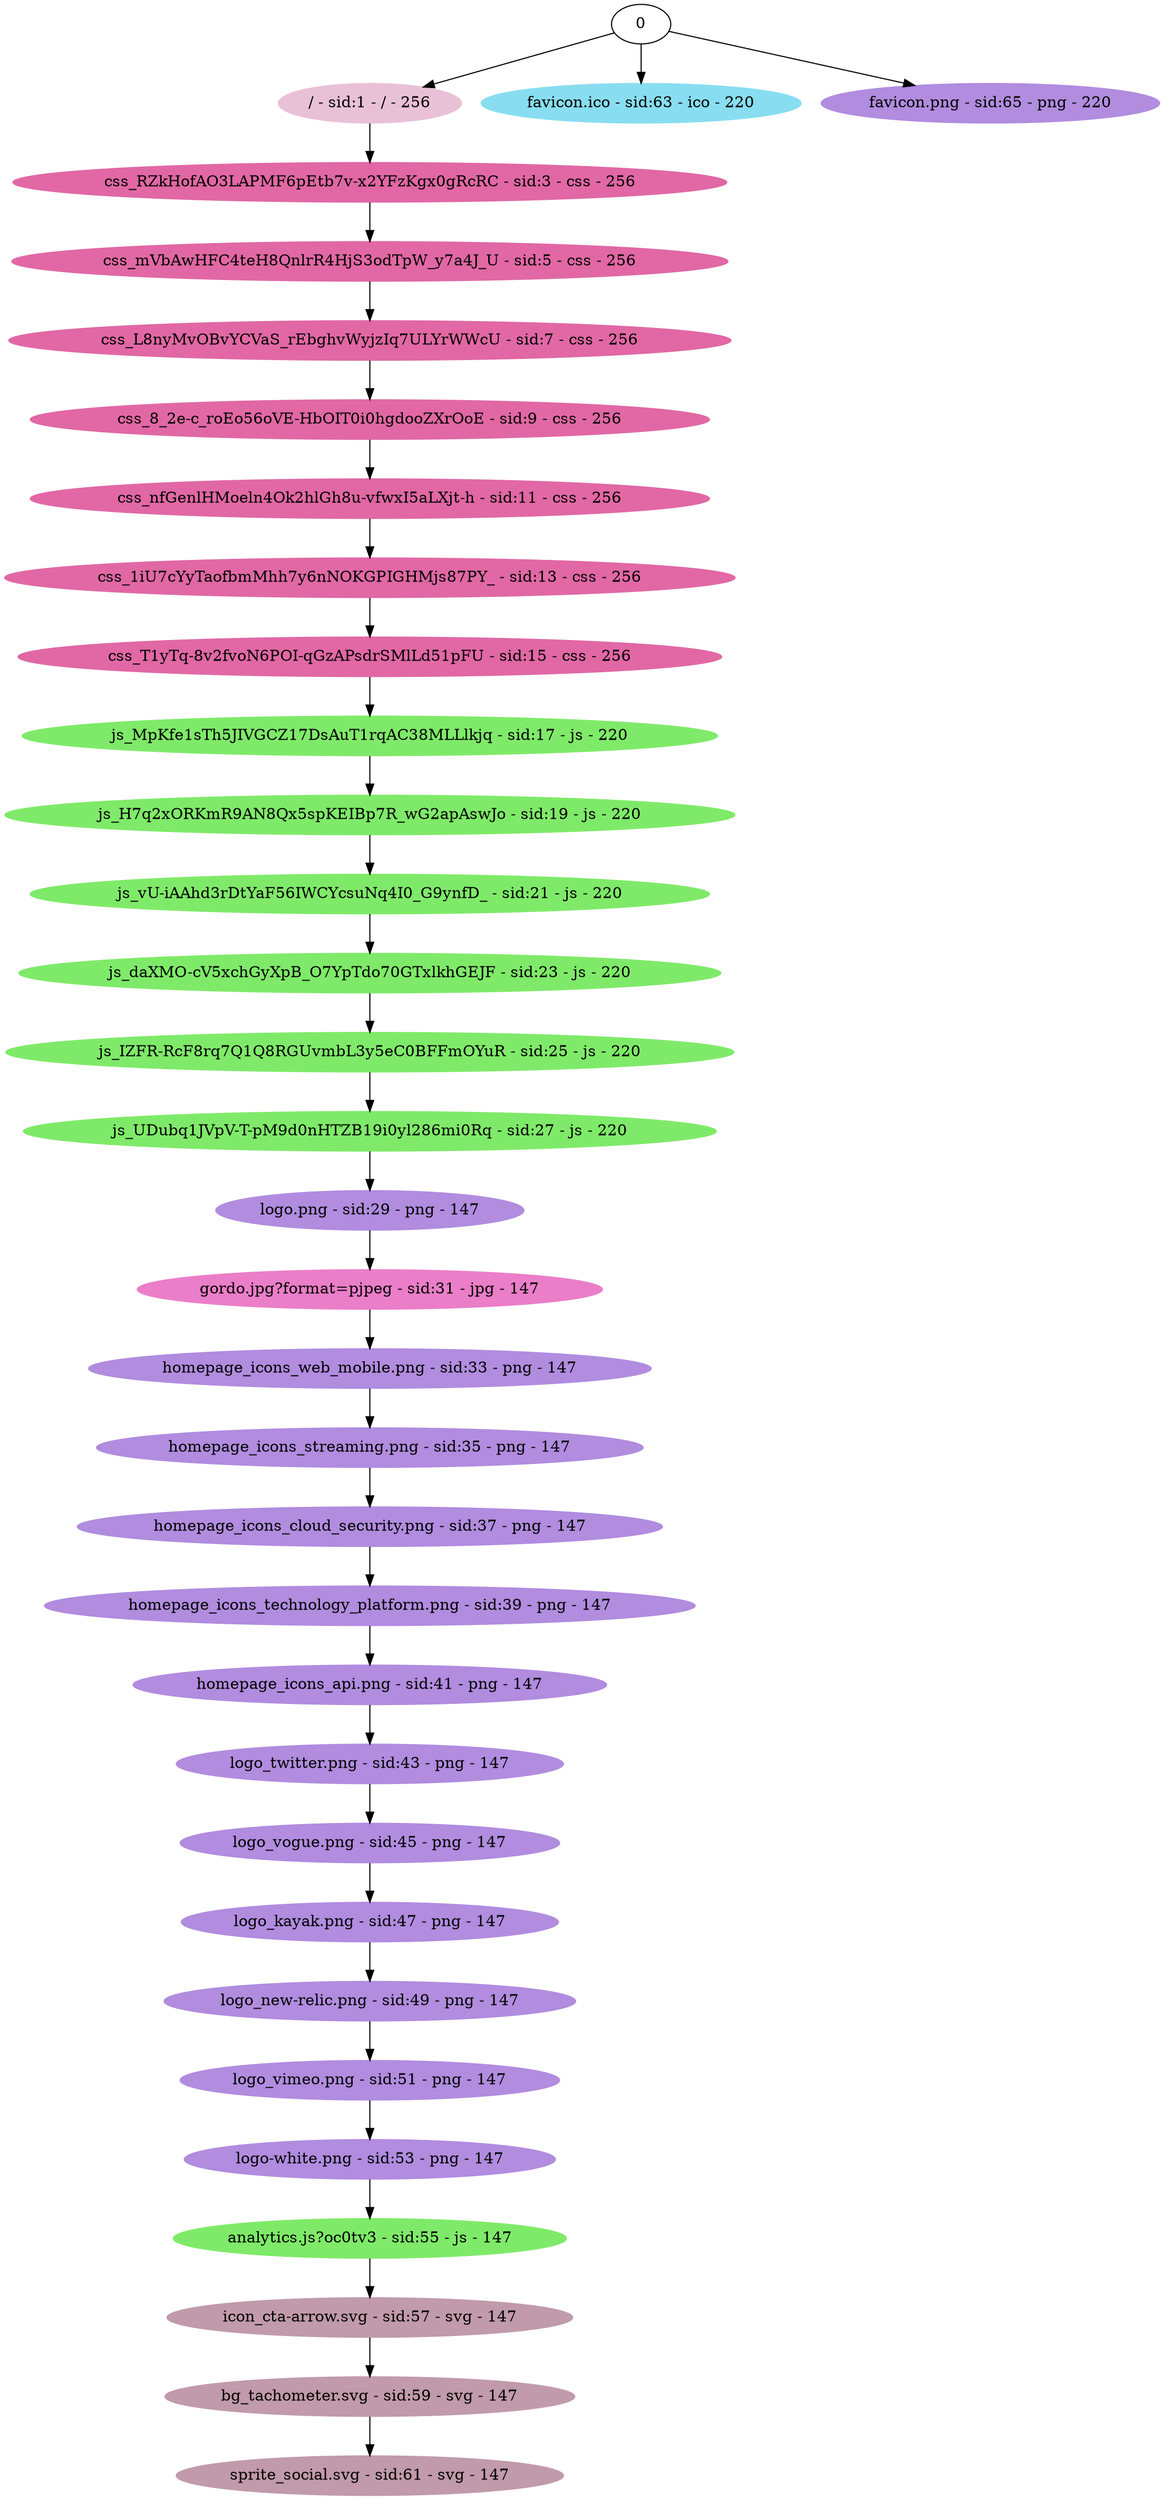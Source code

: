 digraph G {
1 [style=filled,label="/ - sid:1 - / - 256", color="0.912381 0.170264 0.913148"];
0 -> 1;
3 [style=filled,label="css_RZkHofAO3LAPMF6pEtb7v-x2YFzKgx0gRcRC - sid:3 - css - 256", color="0.917330 0.536519 0.881207"];
1 -> 3;
5 [style=filled,label="css_mVbAwHFC4teH8QnlrR4HjS3odTpW_y7a4J_U - sid:5 - css - 256", color="0.917330 0.536519 0.881207"];
3 -> 5;
7 [style=filled,label="css_L8nyMvOBvYCVaS_rEbghvWyjzIq7ULYrWWcU - sid:7 - css - 256", color="0.917330 0.536519 0.881207"];
5 -> 7;
9 [style=filled,label="css_8_2e-c_roEo56oVE-HbOIT0i0hgdooZXrOoE - sid:9 - css - 256", color="0.917330 0.536519 0.881207"];
7 -> 9;
11 [style=filled,label="css_nfGenlHMoeln4Ok2hlGh8u-vfwxI5aLXjt-h - sid:11 - css - 256", color="0.917330 0.536519 0.881207"];
9 -> 11;
13 [style=filled,label="css_1iU7cYyTaofbmMhh7y6nNOKGPIGHMjs87PY_ - sid:13 - css - 256", color="0.917330 0.536519 0.881207"];
11 -> 13;
15 [style=filled,label="css_T1yTq-8v2fvoN6POI-qGzAPsdrSMlLd51pFU - sid:15 - css - 256", color="0.917330 0.536519 0.881207"];
13 -> 15;
17 [style=filled,label="js_MpKfe1sTh5JIVGCZ17DsAuT1rqAC38MLLlkjq - sid:17 - js - 220", color="0.304884 0.549173 0.916374"];
15 -> 17;
19 [style=filled,label="js_H7q2xORKmR9AN8Qx5spKEIBp7R_wG2apAswJo - sid:19 - js - 220", color="0.304884 0.549173 0.916374"];
17 -> 19;
21 [style=filled,label="js_vU-iAAhd3rDtYaF56IWCYcsuNq4I0_G9ynfD_ - sid:21 - js - 220", color="0.304884 0.549173 0.916374"];
19 -> 21;
23 [style=filled,label="js_daXMO-cV5xchGyXpB_O7YpTdo70GTxlkhGEJF - sid:23 - js - 220", color="0.304884 0.549173 0.916374"];
21 -> 23;
25 [style=filled,label="js_IZFR-RcF8rq7Q1Q8RGUvmbL3y5eC0BFFmOYuR - sid:25 - js - 220", color="0.304884 0.549173 0.916374"];
23 -> 25;
27 [style=filled,label="js_UDubq1JVpV-T-pM9d0nHTZB19i0yl286mi0Rq - sid:27 - js - 220", color="0.304884 0.549173 0.916374"];
25 -> 27;
29 [style=filled,label="logo.png - sid:29 - png - 147", color="0.741398 0.370961 0.873554"];
27 -> 29;
31 [style=filled,label="gordo.jpg?format=pjpeg - sid:31 - jpg - 147", color="0.885651 0.465654 0.921437"];
29 -> 31;
33 [style=filled,label="homepage_icons_web_mobile.png - sid:33 - png - 147", color="0.741398 0.370961 0.873554"];
31 -> 33;
35 [style=filled,label="homepage_icons_streaming.png - sid:35 - png - 147", color="0.741398 0.370961 0.873554"];
33 -> 35;
37 [style=filled,label="homepage_icons_cloud_security.png - sid:37 - png - 147", color="0.741398 0.370961 0.873554"];
35 -> 37;
39 [style=filled,label="homepage_icons_technology_platform.png - sid:39 - png - 147", color="0.741398 0.370961 0.873554"];
37 -> 39;
41 [style=filled,label="homepage_icons_api.png - sid:41 - png - 147", color="0.741398 0.370961 0.873554"];
39 -> 41;
43 [style=filled,label="logo_twitter.png - sid:43 - png - 147", color="0.741398 0.370961 0.873554"];
41 -> 43;
45 [style=filled,label="logo_vogue.png - sid:45 - png - 147", color="0.741398 0.370961 0.873554"];
43 -> 45;
47 [style=filled,label="logo_kayak.png - sid:47 - png - 147", color="0.741398 0.370961 0.873554"];
45 -> 47;
49 [style=filled,label="logo_new-relic.png - sid:49 - png - 147", color="0.741398 0.370961 0.873554"];
47 -> 49;
51 [style=filled,label="logo_vimeo.png - sid:51 - png - 147", color="0.741398 0.370961 0.873554"];
49 -> 51;
53 [style=filled,label="logo-white.png - sid:53 - png - 147", color="0.741398 0.370961 0.873554"];
51 -> 53;
55 [style=filled,label="analytics.js?oc0tv3 - sid:55 - js - 147", color="0.304884 0.549173 0.916374"];
53 -> 55;
57 [style=filled,label="icon_cta-arrow.svg - sid:57 - svg - 147", color="0.927407 0.200718 0.756084"];
55 -> 57;
59 [style=filled,label="bg_tachometer.svg - sid:59 - svg - 147", color="0.927407 0.200718 0.756084"];
57 -> 59;
61 [style=filled,label="sprite_social.svg - sid:61 - svg - 147", color="0.927407 0.200718 0.756084"];
59 -> 61;
63 [style=filled,label="favicon.ico - sid:63 - ico - 220", color="0.528530 0.432807 0.938537"];
0 -> 63;
65 [style=filled,label="favicon.png - sid:65 - png - 220", color="0.741398 0.370961 0.873554"];
0 -> 65;
}

